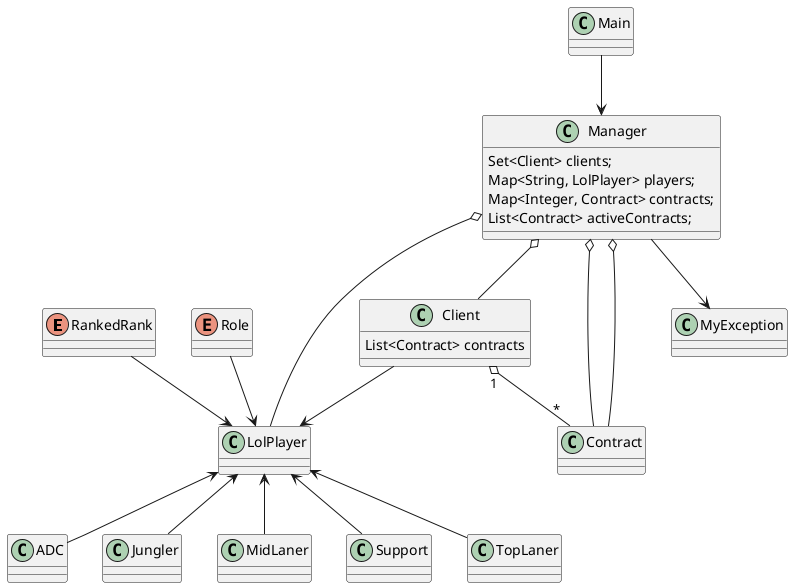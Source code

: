 @startuml diagrama

enum RankedRank {
}

enum Role {
}

class LolPlayer {
}

class ADC
class Jungler
class MidLaner
class Support
class TopLaner
class Client {
    List<Contract> contracts
}
class Contract
class Manager {
    Set<Client> clients;
    Map<String, LolPlayer> players;
    Map<Integer, Contract> contracts;
    List<Contract> activeContracts;
}
class Main
class MyException

LolPlayer <-- ADC
LolPlayer <-- Jungler
LolPlayer <-- MidLaner
LolPlayer <-- Support
LolPlayer <-- TopLaner

Client "1" o-- "*" Contract
Client --> LolPlayer

Manager o-- Client
Manager o-- LolPlayer
Manager o-- Contract
Manager o-- Contract

Main --> Manager
Manager --> MyException

RankedRank --> LolPlayer
Role --> LolPlayer

@enduml
